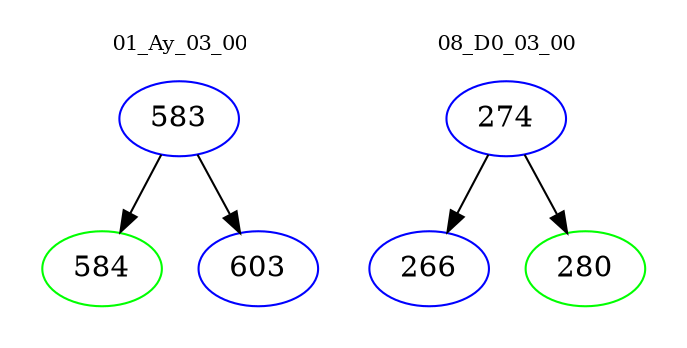 digraph{
subgraph cluster_0 {
color = white
label = "01_Ay_03_00";
fontsize=10;
T0_583 [label="583", color="blue"]
T0_583 -> T0_584 [color="black"]
T0_584 [label="584", color="green"]
T0_583 -> T0_603 [color="black"]
T0_603 [label="603", color="blue"]
}
subgraph cluster_1 {
color = white
label = "08_D0_03_00";
fontsize=10;
T1_274 [label="274", color="blue"]
T1_274 -> T1_266 [color="black"]
T1_266 [label="266", color="blue"]
T1_274 -> T1_280 [color="black"]
T1_280 [label="280", color="green"]
}
}
